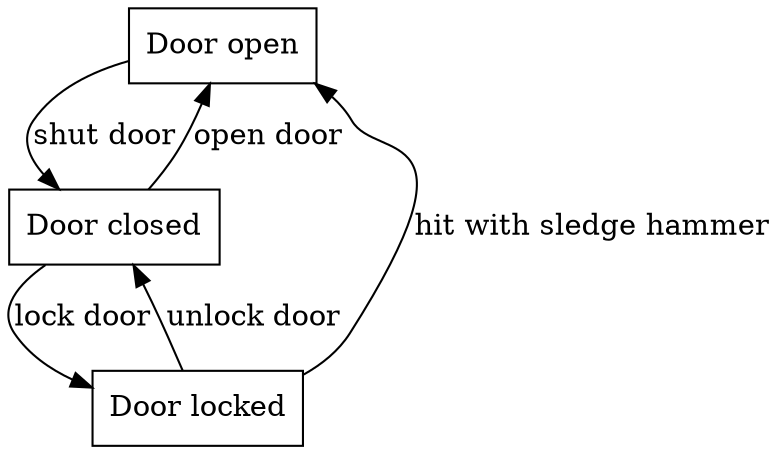 digraph doors {
//graph [rankdir=LR];
node [shape=rectangle];
"Door open" -> "Door closed" [label = "shut door" ];
"Door closed" -> "Door open" [label = "open door" ];
"Door closed" -> "Door locked" [label = "lock door" ];
"Door locked" -> "Door closed" [label = "unlock door" ];
"Door locked" -> "Door open" [label = "hit with sledge hammer" ];
}
